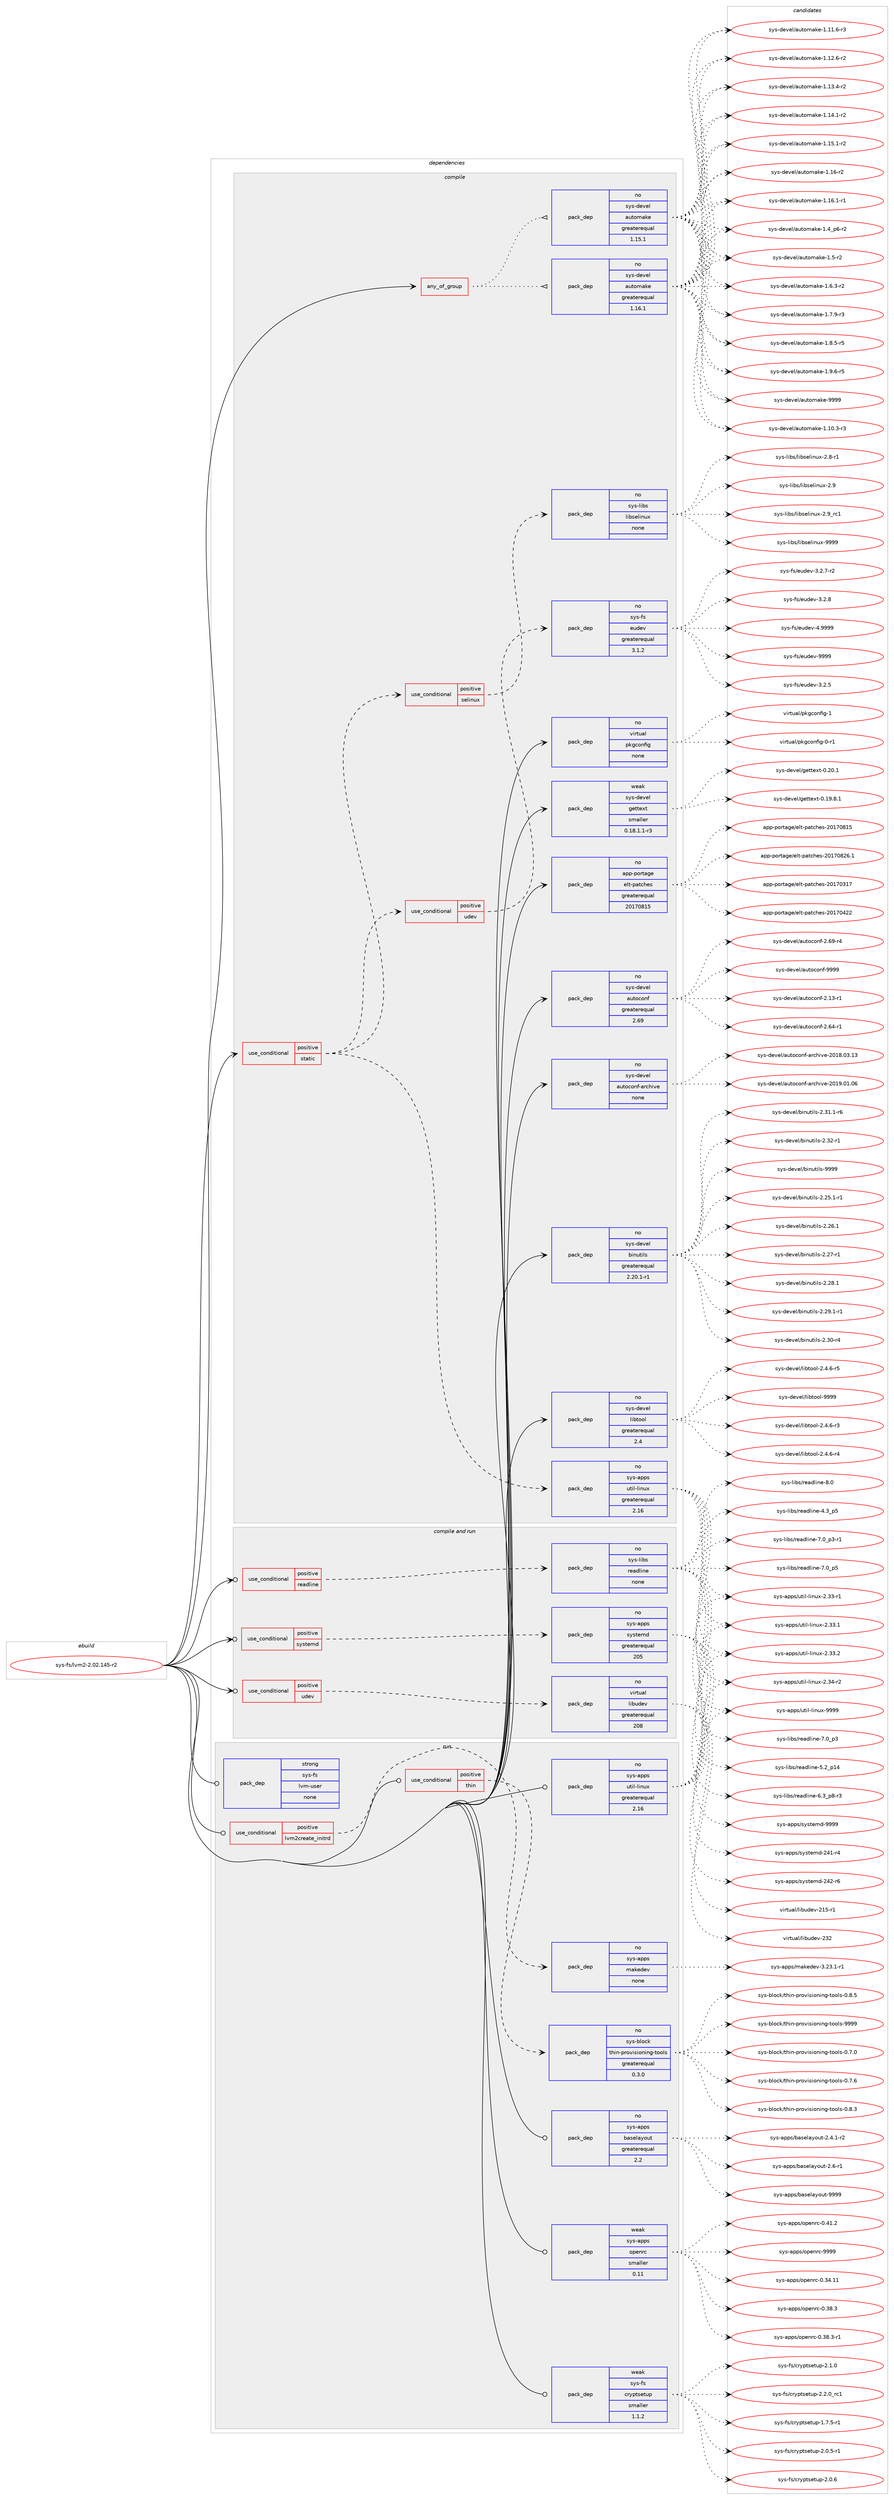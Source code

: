 digraph prolog {

# *************
# Graph options
# *************

newrank=true;
concentrate=true;
compound=true;
graph [rankdir=LR,fontname=Helvetica,fontsize=10,ranksep=1.5];#, ranksep=2.5, nodesep=0.2];
edge  [arrowhead=vee];
node  [fontname=Helvetica,fontsize=10];

# **********
# The ebuild
# **********

subgraph cluster_leftcol {
color=gray;
rank=same;
label=<<i>ebuild</i>>;
id [label="sys-fs/lvm2-2.02.145-r2", color=red, width=4, href="../sys-fs/lvm2-2.02.145-r2.svg"];
}

# ****************
# The dependencies
# ****************

subgraph cluster_midcol {
color=gray;
label=<<i>dependencies</i>>;
subgraph cluster_compile {
fillcolor="#eeeeee";
style=filled;
label=<<i>compile</i>>;
subgraph any15 {
dependency1001 [label=<<TABLE BORDER="0" CELLBORDER="1" CELLSPACING="0" CELLPADDING="4"><TR><TD CELLPADDING="10">any_of_group</TD></TR></TABLE>>, shape=none, color=red];subgraph pack766 {
dependency1002 [label=<<TABLE BORDER="0" CELLBORDER="1" CELLSPACING="0" CELLPADDING="4" WIDTH="220"><TR><TD ROWSPAN="6" CELLPADDING="30">pack_dep</TD></TR><TR><TD WIDTH="110">no</TD></TR><TR><TD>sys-devel</TD></TR><TR><TD>automake</TD></TR><TR><TD>greaterequal</TD></TR><TR><TD>1.16.1</TD></TR></TABLE>>, shape=none, color=blue];
}
dependency1001:e -> dependency1002:w [weight=20,style="dotted",arrowhead="oinv"];
subgraph pack767 {
dependency1003 [label=<<TABLE BORDER="0" CELLBORDER="1" CELLSPACING="0" CELLPADDING="4" WIDTH="220"><TR><TD ROWSPAN="6" CELLPADDING="30">pack_dep</TD></TR><TR><TD WIDTH="110">no</TD></TR><TR><TD>sys-devel</TD></TR><TR><TD>automake</TD></TR><TR><TD>greaterequal</TD></TR><TR><TD>1.15.1</TD></TR></TABLE>>, shape=none, color=blue];
}
dependency1001:e -> dependency1003:w [weight=20,style="dotted",arrowhead="oinv"];
}
id:e -> dependency1001:w [weight=20,style="solid",arrowhead="vee"];
subgraph cond221 {
dependency1004 [label=<<TABLE BORDER="0" CELLBORDER="1" CELLSPACING="0" CELLPADDING="4"><TR><TD ROWSPAN="3" CELLPADDING="10">use_conditional</TD></TR><TR><TD>positive</TD></TR><TR><TD>static</TD></TR></TABLE>>, shape=none, color=red];
subgraph cond222 {
dependency1005 [label=<<TABLE BORDER="0" CELLBORDER="1" CELLSPACING="0" CELLPADDING="4"><TR><TD ROWSPAN="3" CELLPADDING="10">use_conditional</TD></TR><TR><TD>positive</TD></TR><TR><TD>selinux</TD></TR></TABLE>>, shape=none, color=red];
subgraph pack768 {
dependency1006 [label=<<TABLE BORDER="0" CELLBORDER="1" CELLSPACING="0" CELLPADDING="4" WIDTH="220"><TR><TD ROWSPAN="6" CELLPADDING="30">pack_dep</TD></TR><TR><TD WIDTH="110">no</TD></TR><TR><TD>sys-libs</TD></TR><TR><TD>libselinux</TD></TR><TR><TD>none</TD></TR><TR><TD></TD></TR></TABLE>>, shape=none, color=blue];
}
dependency1005:e -> dependency1006:w [weight=20,style="dashed",arrowhead="vee"];
}
dependency1004:e -> dependency1005:w [weight=20,style="dashed",arrowhead="vee"];
subgraph cond223 {
dependency1007 [label=<<TABLE BORDER="0" CELLBORDER="1" CELLSPACING="0" CELLPADDING="4"><TR><TD ROWSPAN="3" CELLPADDING="10">use_conditional</TD></TR><TR><TD>positive</TD></TR><TR><TD>udev</TD></TR></TABLE>>, shape=none, color=red];
subgraph pack769 {
dependency1008 [label=<<TABLE BORDER="0" CELLBORDER="1" CELLSPACING="0" CELLPADDING="4" WIDTH="220"><TR><TD ROWSPAN="6" CELLPADDING="30">pack_dep</TD></TR><TR><TD WIDTH="110">no</TD></TR><TR><TD>sys-fs</TD></TR><TR><TD>eudev</TD></TR><TR><TD>greaterequal</TD></TR><TR><TD>3.1.2</TD></TR></TABLE>>, shape=none, color=blue];
}
dependency1007:e -> dependency1008:w [weight=20,style="dashed",arrowhead="vee"];
}
dependency1004:e -> dependency1007:w [weight=20,style="dashed",arrowhead="vee"];
subgraph pack770 {
dependency1009 [label=<<TABLE BORDER="0" CELLBORDER="1" CELLSPACING="0" CELLPADDING="4" WIDTH="220"><TR><TD ROWSPAN="6" CELLPADDING="30">pack_dep</TD></TR><TR><TD WIDTH="110">no</TD></TR><TR><TD>sys-apps</TD></TR><TR><TD>util-linux</TD></TR><TR><TD>greaterequal</TD></TR><TR><TD>2.16</TD></TR></TABLE>>, shape=none, color=blue];
}
dependency1004:e -> dependency1009:w [weight=20,style="dashed",arrowhead="vee"];
}
id:e -> dependency1004:w [weight=20,style="solid",arrowhead="vee"];
subgraph pack771 {
dependency1010 [label=<<TABLE BORDER="0" CELLBORDER="1" CELLSPACING="0" CELLPADDING="4" WIDTH="220"><TR><TD ROWSPAN="6" CELLPADDING="30">pack_dep</TD></TR><TR><TD WIDTH="110">no</TD></TR><TR><TD>app-portage</TD></TR><TR><TD>elt-patches</TD></TR><TR><TD>greaterequal</TD></TR><TR><TD>20170815</TD></TR></TABLE>>, shape=none, color=blue];
}
id:e -> dependency1010:w [weight=20,style="solid",arrowhead="vee"];
subgraph pack772 {
dependency1011 [label=<<TABLE BORDER="0" CELLBORDER="1" CELLSPACING="0" CELLPADDING="4" WIDTH="220"><TR><TD ROWSPAN="6" CELLPADDING="30">pack_dep</TD></TR><TR><TD WIDTH="110">no</TD></TR><TR><TD>sys-devel</TD></TR><TR><TD>autoconf</TD></TR><TR><TD>greaterequal</TD></TR><TR><TD>2.69</TD></TR></TABLE>>, shape=none, color=blue];
}
id:e -> dependency1011:w [weight=20,style="solid",arrowhead="vee"];
subgraph pack773 {
dependency1012 [label=<<TABLE BORDER="0" CELLBORDER="1" CELLSPACING="0" CELLPADDING="4" WIDTH="220"><TR><TD ROWSPAN="6" CELLPADDING="30">pack_dep</TD></TR><TR><TD WIDTH="110">no</TD></TR><TR><TD>sys-devel</TD></TR><TR><TD>autoconf-archive</TD></TR><TR><TD>none</TD></TR><TR><TD></TD></TR></TABLE>>, shape=none, color=blue];
}
id:e -> dependency1012:w [weight=20,style="solid",arrowhead="vee"];
subgraph pack774 {
dependency1013 [label=<<TABLE BORDER="0" CELLBORDER="1" CELLSPACING="0" CELLPADDING="4" WIDTH="220"><TR><TD ROWSPAN="6" CELLPADDING="30">pack_dep</TD></TR><TR><TD WIDTH="110">no</TD></TR><TR><TD>sys-devel</TD></TR><TR><TD>binutils</TD></TR><TR><TD>greaterequal</TD></TR><TR><TD>2.20.1-r1</TD></TR></TABLE>>, shape=none, color=blue];
}
id:e -> dependency1013:w [weight=20,style="solid",arrowhead="vee"];
subgraph pack775 {
dependency1014 [label=<<TABLE BORDER="0" CELLBORDER="1" CELLSPACING="0" CELLPADDING="4" WIDTH="220"><TR><TD ROWSPAN="6" CELLPADDING="30">pack_dep</TD></TR><TR><TD WIDTH="110">no</TD></TR><TR><TD>sys-devel</TD></TR><TR><TD>libtool</TD></TR><TR><TD>greaterequal</TD></TR><TR><TD>2.4</TD></TR></TABLE>>, shape=none, color=blue];
}
id:e -> dependency1014:w [weight=20,style="solid",arrowhead="vee"];
subgraph pack776 {
dependency1015 [label=<<TABLE BORDER="0" CELLBORDER="1" CELLSPACING="0" CELLPADDING="4" WIDTH="220"><TR><TD ROWSPAN="6" CELLPADDING="30">pack_dep</TD></TR><TR><TD WIDTH="110">no</TD></TR><TR><TD>virtual</TD></TR><TR><TD>pkgconfig</TD></TR><TR><TD>none</TD></TR><TR><TD></TD></TR></TABLE>>, shape=none, color=blue];
}
id:e -> dependency1015:w [weight=20,style="solid",arrowhead="vee"];
subgraph pack777 {
dependency1016 [label=<<TABLE BORDER="0" CELLBORDER="1" CELLSPACING="0" CELLPADDING="4" WIDTH="220"><TR><TD ROWSPAN="6" CELLPADDING="30">pack_dep</TD></TR><TR><TD WIDTH="110">weak</TD></TR><TR><TD>sys-devel</TD></TR><TR><TD>gettext</TD></TR><TR><TD>smaller</TD></TR><TR><TD>0.18.1.1-r3</TD></TR></TABLE>>, shape=none, color=blue];
}
id:e -> dependency1016:w [weight=20,style="solid",arrowhead="vee"];
}
subgraph cluster_compileandrun {
fillcolor="#eeeeee";
style=filled;
label=<<i>compile and run</i>>;
subgraph cond224 {
dependency1017 [label=<<TABLE BORDER="0" CELLBORDER="1" CELLSPACING="0" CELLPADDING="4"><TR><TD ROWSPAN="3" CELLPADDING="10">use_conditional</TD></TR><TR><TD>positive</TD></TR><TR><TD>readline</TD></TR></TABLE>>, shape=none, color=red];
subgraph pack778 {
dependency1018 [label=<<TABLE BORDER="0" CELLBORDER="1" CELLSPACING="0" CELLPADDING="4" WIDTH="220"><TR><TD ROWSPAN="6" CELLPADDING="30">pack_dep</TD></TR><TR><TD WIDTH="110">no</TD></TR><TR><TD>sys-libs</TD></TR><TR><TD>readline</TD></TR><TR><TD>none</TD></TR><TR><TD></TD></TR></TABLE>>, shape=none, color=blue];
}
dependency1017:e -> dependency1018:w [weight=20,style="dashed",arrowhead="vee"];
}
id:e -> dependency1017:w [weight=20,style="solid",arrowhead="odotvee"];
subgraph cond225 {
dependency1019 [label=<<TABLE BORDER="0" CELLBORDER="1" CELLSPACING="0" CELLPADDING="4"><TR><TD ROWSPAN="3" CELLPADDING="10">use_conditional</TD></TR><TR><TD>positive</TD></TR><TR><TD>systemd</TD></TR></TABLE>>, shape=none, color=red];
subgraph pack779 {
dependency1020 [label=<<TABLE BORDER="0" CELLBORDER="1" CELLSPACING="0" CELLPADDING="4" WIDTH="220"><TR><TD ROWSPAN="6" CELLPADDING="30">pack_dep</TD></TR><TR><TD WIDTH="110">no</TD></TR><TR><TD>sys-apps</TD></TR><TR><TD>systemd</TD></TR><TR><TD>greaterequal</TD></TR><TR><TD>205</TD></TR></TABLE>>, shape=none, color=blue];
}
dependency1019:e -> dependency1020:w [weight=20,style="dashed",arrowhead="vee"];
}
id:e -> dependency1019:w [weight=20,style="solid",arrowhead="odotvee"];
subgraph cond226 {
dependency1021 [label=<<TABLE BORDER="0" CELLBORDER="1" CELLSPACING="0" CELLPADDING="4"><TR><TD ROWSPAN="3" CELLPADDING="10">use_conditional</TD></TR><TR><TD>positive</TD></TR><TR><TD>udev</TD></TR></TABLE>>, shape=none, color=red];
subgraph pack780 {
dependency1022 [label=<<TABLE BORDER="0" CELLBORDER="1" CELLSPACING="0" CELLPADDING="4" WIDTH="220"><TR><TD ROWSPAN="6" CELLPADDING="30">pack_dep</TD></TR><TR><TD WIDTH="110">no</TD></TR><TR><TD>virtual</TD></TR><TR><TD>libudev</TD></TR><TR><TD>greaterequal</TD></TR><TR><TD>208</TD></TR></TABLE>>, shape=none, color=blue];
}
dependency1021:e -> dependency1022:w [weight=20,style="dashed",arrowhead="vee"];
}
id:e -> dependency1021:w [weight=20,style="solid",arrowhead="odotvee"];
}
subgraph cluster_run {
fillcolor="#eeeeee";
style=filled;
label=<<i>run</i>>;
subgraph cond227 {
dependency1023 [label=<<TABLE BORDER="0" CELLBORDER="1" CELLSPACING="0" CELLPADDING="4"><TR><TD ROWSPAN="3" CELLPADDING="10">use_conditional</TD></TR><TR><TD>positive</TD></TR><TR><TD>lvm2create_initrd</TD></TR></TABLE>>, shape=none, color=red];
subgraph pack781 {
dependency1024 [label=<<TABLE BORDER="0" CELLBORDER="1" CELLSPACING="0" CELLPADDING="4" WIDTH="220"><TR><TD ROWSPAN="6" CELLPADDING="30">pack_dep</TD></TR><TR><TD WIDTH="110">no</TD></TR><TR><TD>sys-apps</TD></TR><TR><TD>makedev</TD></TR><TR><TD>none</TD></TR><TR><TD></TD></TR></TABLE>>, shape=none, color=blue];
}
dependency1023:e -> dependency1024:w [weight=20,style="dashed",arrowhead="vee"];
}
id:e -> dependency1023:w [weight=20,style="solid",arrowhead="odot"];
subgraph cond228 {
dependency1025 [label=<<TABLE BORDER="0" CELLBORDER="1" CELLSPACING="0" CELLPADDING="4"><TR><TD ROWSPAN="3" CELLPADDING="10">use_conditional</TD></TR><TR><TD>positive</TD></TR><TR><TD>thin</TD></TR></TABLE>>, shape=none, color=red];
subgraph pack782 {
dependency1026 [label=<<TABLE BORDER="0" CELLBORDER="1" CELLSPACING="0" CELLPADDING="4" WIDTH="220"><TR><TD ROWSPAN="6" CELLPADDING="30">pack_dep</TD></TR><TR><TD WIDTH="110">no</TD></TR><TR><TD>sys-block</TD></TR><TR><TD>thin-provisioning-tools</TD></TR><TR><TD>greaterequal</TD></TR><TR><TD>0.3.0</TD></TR></TABLE>>, shape=none, color=blue];
}
dependency1025:e -> dependency1026:w [weight=20,style="dashed",arrowhead="vee"];
}
id:e -> dependency1025:w [weight=20,style="solid",arrowhead="odot"];
subgraph pack783 {
dependency1027 [label=<<TABLE BORDER="0" CELLBORDER="1" CELLSPACING="0" CELLPADDING="4" WIDTH="220"><TR><TD ROWSPAN="6" CELLPADDING="30">pack_dep</TD></TR><TR><TD WIDTH="110">no</TD></TR><TR><TD>sys-apps</TD></TR><TR><TD>baselayout</TD></TR><TR><TD>greaterequal</TD></TR><TR><TD>2.2</TD></TR></TABLE>>, shape=none, color=blue];
}
id:e -> dependency1027:w [weight=20,style="solid",arrowhead="odot"];
subgraph pack784 {
dependency1028 [label=<<TABLE BORDER="0" CELLBORDER="1" CELLSPACING="0" CELLPADDING="4" WIDTH="220"><TR><TD ROWSPAN="6" CELLPADDING="30">pack_dep</TD></TR><TR><TD WIDTH="110">no</TD></TR><TR><TD>sys-apps</TD></TR><TR><TD>util-linux</TD></TR><TR><TD>greaterequal</TD></TR><TR><TD>2.16</TD></TR></TABLE>>, shape=none, color=blue];
}
id:e -> dependency1028:w [weight=20,style="solid",arrowhead="odot"];
subgraph pack785 {
dependency1029 [label=<<TABLE BORDER="0" CELLBORDER="1" CELLSPACING="0" CELLPADDING="4" WIDTH="220"><TR><TD ROWSPAN="6" CELLPADDING="30">pack_dep</TD></TR><TR><TD WIDTH="110">strong</TD></TR><TR><TD>sys-fs</TD></TR><TR><TD>lvm-user</TD></TR><TR><TD>none</TD></TR><TR><TD></TD></TR></TABLE>>, shape=none, color=blue];
}
id:e -> dependency1029:w [weight=20,style="solid",arrowhead="odot"];
subgraph pack786 {
dependency1030 [label=<<TABLE BORDER="0" CELLBORDER="1" CELLSPACING="0" CELLPADDING="4" WIDTH="220"><TR><TD ROWSPAN="6" CELLPADDING="30">pack_dep</TD></TR><TR><TD WIDTH="110">weak</TD></TR><TR><TD>sys-apps</TD></TR><TR><TD>openrc</TD></TR><TR><TD>smaller</TD></TR><TR><TD>0.11</TD></TR></TABLE>>, shape=none, color=blue];
}
id:e -> dependency1030:w [weight=20,style="solid",arrowhead="odot"];
subgraph pack787 {
dependency1031 [label=<<TABLE BORDER="0" CELLBORDER="1" CELLSPACING="0" CELLPADDING="4" WIDTH="220"><TR><TD ROWSPAN="6" CELLPADDING="30">pack_dep</TD></TR><TR><TD WIDTH="110">weak</TD></TR><TR><TD>sys-fs</TD></TR><TR><TD>cryptsetup</TD></TR><TR><TD>smaller</TD></TR><TR><TD>1.1.2</TD></TR></TABLE>>, shape=none, color=blue];
}
id:e -> dependency1031:w [weight=20,style="solid",arrowhead="odot"];
}
}

# **************
# The candidates
# **************

subgraph cluster_choices {
rank=same;
color=gray;
label=<<i>candidates</i>>;

subgraph choice766 {
color=black;
nodesep=1;
choice11512111545100101118101108479711711611110997107101454946494846514511451 [label="sys-devel/automake-1.10.3-r3", color=red, width=4,href="../sys-devel/automake-1.10.3-r3.svg"];
choice11512111545100101118101108479711711611110997107101454946494946544511451 [label="sys-devel/automake-1.11.6-r3", color=red, width=4,href="../sys-devel/automake-1.11.6-r3.svg"];
choice11512111545100101118101108479711711611110997107101454946495046544511450 [label="sys-devel/automake-1.12.6-r2", color=red, width=4,href="../sys-devel/automake-1.12.6-r2.svg"];
choice11512111545100101118101108479711711611110997107101454946495146524511450 [label="sys-devel/automake-1.13.4-r2", color=red, width=4,href="../sys-devel/automake-1.13.4-r2.svg"];
choice11512111545100101118101108479711711611110997107101454946495246494511450 [label="sys-devel/automake-1.14.1-r2", color=red, width=4,href="../sys-devel/automake-1.14.1-r2.svg"];
choice11512111545100101118101108479711711611110997107101454946495346494511450 [label="sys-devel/automake-1.15.1-r2", color=red, width=4,href="../sys-devel/automake-1.15.1-r2.svg"];
choice1151211154510010111810110847971171161111099710710145494649544511450 [label="sys-devel/automake-1.16-r2", color=red, width=4,href="../sys-devel/automake-1.16-r2.svg"];
choice11512111545100101118101108479711711611110997107101454946495446494511449 [label="sys-devel/automake-1.16.1-r1", color=red, width=4,href="../sys-devel/automake-1.16.1-r1.svg"];
choice115121115451001011181011084797117116111109971071014549465295112544511450 [label="sys-devel/automake-1.4_p6-r2", color=red, width=4,href="../sys-devel/automake-1.4_p6-r2.svg"];
choice11512111545100101118101108479711711611110997107101454946534511450 [label="sys-devel/automake-1.5-r2", color=red, width=4,href="../sys-devel/automake-1.5-r2.svg"];
choice115121115451001011181011084797117116111109971071014549465446514511450 [label="sys-devel/automake-1.6.3-r2", color=red, width=4,href="../sys-devel/automake-1.6.3-r2.svg"];
choice115121115451001011181011084797117116111109971071014549465546574511451 [label="sys-devel/automake-1.7.9-r3", color=red, width=4,href="../sys-devel/automake-1.7.9-r3.svg"];
choice115121115451001011181011084797117116111109971071014549465646534511453 [label="sys-devel/automake-1.8.5-r5", color=red, width=4,href="../sys-devel/automake-1.8.5-r5.svg"];
choice115121115451001011181011084797117116111109971071014549465746544511453 [label="sys-devel/automake-1.9.6-r5", color=red, width=4,href="../sys-devel/automake-1.9.6-r5.svg"];
choice115121115451001011181011084797117116111109971071014557575757 [label="sys-devel/automake-9999", color=red, width=4,href="../sys-devel/automake-9999.svg"];
dependency1002:e -> choice11512111545100101118101108479711711611110997107101454946494846514511451:w [style=dotted,weight="100"];
dependency1002:e -> choice11512111545100101118101108479711711611110997107101454946494946544511451:w [style=dotted,weight="100"];
dependency1002:e -> choice11512111545100101118101108479711711611110997107101454946495046544511450:w [style=dotted,weight="100"];
dependency1002:e -> choice11512111545100101118101108479711711611110997107101454946495146524511450:w [style=dotted,weight="100"];
dependency1002:e -> choice11512111545100101118101108479711711611110997107101454946495246494511450:w [style=dotted,weight="100"];
dependency1002:e -> choice11512111545100101118101108479711711611110997107101454946495346494511450:w [style=dotted,weight="100"];
dependency1002:e -> choice1151211154510010111810110847971171161111099710710145494649544511450:w [style=dotted,weight="100"];
dependency1002:e -> choice11512111545100101118101108479711711611110997107101454946495446494511449:w [style=dotted,weight="100"];
dependency1002:e -> choice115121115451001011181011084797117116111109971071014549465295112544511450:w [style=dotted,weight="100"];
dependency1002:e -> choice11512111545100101118101108479711711611110997107101454946534511450:w [style=dotted,weight="100"];
dependency1002:e -> choice115121115451001011181011084797117116111109971071014549465446514511450:w [style=dotted,weight="100"];
dependency1002:e -> choice115121115451001011181011084797117116111109971071014549465546574511451:w [style=dotted,weight="100"];
dependency1002:e -> choice115121115451001011181011084797117116111109971071014549465646534511453:w [style=dotted,weight="100"];
dependency1002:e -> choice115121115451001011181011084797117116111109971071014549465746544511453:w [style=dotted,weight="100"];
dependency1002:e -> choice115121115451001011181011084797117116111109971071014557575757:w [style=dotted,weight="100"];
}
subgraph choice767 {
color=black;
nodesep=1;
choice11512111545100101118101108479711711611110997107101454946494846514511451 [label="sys-devel/automake-1.10.3-r3", color=red, width=4,href="../sys-devel/automake-1.10.3-r3.svg"];
choice11512111545100101118101108479711711611110997107101454946494946544511451 [label="sys-devel/automake-1.11.6-r3", color=red, width=4,href="../sys-devel/automake-1.11.6-r3.svg"];
choice11512111545100101118101108479711711611110997107101454946495046544511450 [label="sys-devel/automake-1.12.6-r2", color=red, width=4,href="../sys-devel/automake-1.12.6-r2.svg"];
choice11512111545100101118101108479711711611110997107101454946495146524511450 [label="sys-devel/automake-1.13.4-r2", color=red, width=4,href="../sys-devel/automake-1.13.4-r2.svg"];
choice11512111545100101118101108479711711611110997107101454946495246494511450 [label="sys-devel/automake-1.14.1-r2", color=red, width=4,href="../sys-devel/automake-1.14.1-r2.svg"];
choice11512111545100101118101108479711711611110997107101454946495346494511450 [label="sys-devel/automake-1.15.1-r2", color=red, width=4,href="../sys-devel/automake-1.15.1-r2.svg"];
choice1151211154510010111810110847971171161111099710710145494649544511450 [label="sys-devel/automake-1.16-r2", color=red, width=4,href="../sys-devel/automake-1.16-r2.svg"];
choice11512111545100101118101108479711711611110997107101454946495446494511449 [label="sys-devel/automake-1.16.1-r1", color=red, width=4,href="../sys-devel/automake-1.16.1-r1.svg"];
choice115121115451001011181011084797117116111109971071014549465295112544511450 [label="sys-devel/automake-1.4_p6-r2", color=red, width=4,href="../sys-devel/automake-1.4_p6-r2.svg"];
choice11512111545100101118101108479711711611110997107101454946534511450 [label="sys-devel/automake-1.5-r2", color=red, width=4,href="../sys-devel/automake-1.5-r2.svg"];
choice115121115451001011181011084797117116111109971071014549465446514511450 [label="sys-devel/automake-1.6.3-r2", color=red, width=4,href="../sys-devel/automake-1.6.3-r2.svg"];
choice115121115451001011181011084797117116111109971071014549465546574511451 [label="sys-devel/automake-1.7.9-r3", color=red, width=4,href="../sys-devel/automake-1.7.9-r3.svg"];
choice115121115451001011181011084797117116111109971071014549465646534511453 [label="sys-devel/automake-1.8.5-r5", color=red, width=4,href="../sys-devel/automake-1.8.5-r5.svg"];
choice115121115451001011181011084797117116111109971071014549465746544511453 [label="sys-devel/automake-1.9.6-r5", color=red, width=4,href="../sys-devel/automake-1.9.6-r5.svg"];
choice115121115451001011181011084797117116111109971071014557575757 [label="sys-devel/automake-9999", color=red, width=4,href="../sys-devel/automake-9999.svg"];
dependency1003:e -> choice11512111545100101118101108479711711611110997107101454946494846514511451:w [style=dotted,weight="100"];
dependency1003:e -> choice11512111545100101118101108479711711611110997107101454946494946544511451:w [style=dotted,weight="100"];
dependency1003:e -> choice11512111545100101118101108479711711611110997107101454946495046544511450:w [style=dotted,weight="100"];
dependency1003:e -> choice11512111545100101118101108479711711611110997107101454946495146524511450:w [style=dotted,weight="100"];
dependency1003:e -> choice11512111545100101118101108479711711611110997107101454946495246494511450:w [style=dotted,weight="100"];
dependency1003:e -> choice11512111545100101118101108479711711611110997107101454946495346494511450:w [style=dotted,weight="100"];
dependency1003:e -> choice1151211154510010111810110847971171161111099710710145494649544511450:w [style=dotted,weight="100"];
dependency1003:e -> choice11512111545100101118101108479711711611110997107101454946495446494511449:w [style=dotted,weight="100"];
dependency1003:e -> choice115121115451001011181011084797117116111109971071014549465295112544511450:w [style=dotted,weight="100"];
dependency1003:e -> choice11512111545100101118101108479711711611110997107101454946534511450:w [style=dotted,weight="100"];
dependency1003:e -> choice115121115451001011181011084797117116111109971071014549465446514511450:w [style=dotted,weight="100"];
dependency1003:e -> choice115121115451001011181011084797117116111109971071014549465546574511451:w [style=dotted,weight="100"];
dependency1003:e -> choice115121115451001011181011084797117116111109971071014549465646534511453:w [style=dotted,weight="100"];
dependency1003:e -> choice115121115451001011181011084797117116111109971071014549465746544511453:w [style=dotted,weight="100"];
dependency1003:e -> choice115121115451001011181011084797117116111109971071014557575757:w [style=dotted,weight="100"];
}
subgraph choice768 {
color=black;
nodesep=1;
choice11512111545108105981154710810598115101108105110117120455046564511449 [label="sys-libs/libselinux-2.8-r1", color=red, width=4,href="../sys-libs/libselinux-2.8-r1.svg"];
choice1151211154510810598115471081059811510110810511011712045504657 [label="sys-libs/libselinux-2.9", color=red, width=4,href="../sys-libs/libselinux-2.9.svg"];
choice1151211154510810598115471081059811510110810511011712045504657951149949 [label="sys-libs/libselinux-2.9_rc1", color=red, width=4,href="../sys-libs/libselinux-2.9_rc1.svg"];
choice115121115451081059811547108105981151011081051101171204557575757 [label="sys-libs/libselinux-9999", color=red, width=4,href="../sys-libs/libselinux-9999.svg"];
dependency1006:e -> choice11512111545108105981154710810598115101108105110117120455046564511449:w [style=dotted,weight="100"];
dependency1006:e -> choice1151211154510810598115471081059811510110810511011712045504657:w [style=dotted,weight="100"];
dependency1006:e -> choice1151211154510810598115471081059811510110810511011712045504657951149949:w [style=dotted,weight="100"];
dependency1006:e -> choice115121115451081059811547108105981151011081051101171204557575757:w [style=dotted,weight="100"];
}
subgraph choice769 {
color=black;
nodesep=1;
choice1151211154510211547101117100101118455146504653 [label="sys-fs/eudev-3.2.5", color=red, width=4,href="../sys-fs/eudev-3.2.5.svg"];
choice11512111545102115471011171001011184551465046554511450 [label="sys-fs/eudev-3.2.7-r2", color=red, width=4,href="../sys-fs/eudev-3.2.7-r2.svg"];
choice1151211154510211547101117100101118455146504656 [label="sys-fs/eudev-3.2.8", color=red, width=4,href="../sys-fs/eudev-3.2.8.svg"];
choice115121115451021154710111710010111845524657575757 [label="sys-fs/eudev-4.9999", color=red, width=4,href="../sys-fs/eudev-4.9999.svg"];
choice11512111545102115471011171001011184557575757 [label="sys-fs/eudev-9999", color=red, width=4,href="../sys-fs/eudev-9999.svg"];
dependency1008:e -> choice1151211154510211547101117100101118455146504653:w [style=dotted,weight="100"];
dependency1008:e -> choice11512111545102115471011171001011184551465046554511450:w [style=dotted,weight="100"];
dependency1008:e -> choice1151211154510211547101117100101118455146504656:w [style=dotted,weight="100"];
dependency1008:e -> choice115121115451021154710111710010111845524657575757:w [style=dotted,weight="100"];
dependency1008:e -> choice11512111545102115471011171001011184557575757:w [style=dotted,weight="100"];
}
subgraph choice770 {
color=black;
nodesep=1;
choice1151211154597112112115471171161051084510810511011712045504651514511449 [label="sys-apps/util-linux-2.33-r1", color=red, width=4,href="../sys-apps/util-linux-2.33-r1.svg"];
choice1151211154597112112115471171161051084510810511011712045504651514649 [label="sys-apps/util-linux-2.33.1", color=red, width=4,href="../sys-apps/util-linux-2.33.1.svg"];
choice1151211154597112112115471171161051084510810511011712045504651514650 [label="sys-apps/util-linux-2.33.2", color=red, width=4,href="../sys-apps/util-linux-2.33.2.svg"];
choice1151211154597112112115471171161051084510810511011712045504651524511450 [label="sys-apps/util-linux-2.34-r2", color=red, width=4,href="../sys-apps/util-linux-2.34-r2.svg"];
choice115121115459711211211547117116105108451081051101171204557575757 [label="sys-apps/util-linux-9999", color=red, width=4,href="../sys-apps/util-linux-9999.svg"];
dependency1009:e -> choice1151211154597112112115471171161051084510810511011712045504651514511449:w [style=dotted,weight="100"];
dependency1009:e -> choice1151211154597112112115471171161051084510810511011712045504651514649:w [style=dotted,weight="100"];
dependency1009:e -> choice1151211154597112112115471171161051084510810511011712045504651514650:w [style=dotted,weight="100"];
dependency1009:e -> choice1151211154597112112115471171161051084510810511011712045504651524511450:w [style=dotted,weight="100"];
dependency1009:e -> choice115121115459711211211547117116105108451081051101171204557575757:w [style=dotted,weight="100"];
}
subgraph choice771 {
color=black;
nodesep=1;
choice97112112451121111141169710310147101108116451129711699104101115455048495548514955 [label="app-portage/elt-patches-20170317", color=red, width=4,href="../app-portage/elt-patches-20170317.svg"];
choice97112112451121111141169710310147101108116451129711699104101115455048495548525050 [label="app-portage/elt-patches-20170422", color=red, width=4,href="../app-portage/elt-patches-20170422.svg"];
choice97112112451121111141169710310147101108116451129711699104101115455048495548564953 [label="app-portage/elt-patches-20170815", color=red, width=4,href="../app-portage/elt-patches-20170815.svg"];
choice971121124511211111411697103101471011081164511297116991041011154550484955485650544649 [label="app-portage/elt-patches-20170826.1", color=red, width=4,href="../app-portage/elt-patches-20170826.1.svg"];
dependency1010:e -> choice97112112451121111141169710310147101108116451129711699104101115455048495548514955:w [style=dotted,weight="100"];
dependency1010:e -> choice97112112451121111141169710310147101108116451129711699104101115455048495548525050:w [style=dotted,weight="100"];
dependency1010:e -> choice97112112451121111141169710310147101108116451129711699104101115455048495548564953:w [style=dotted,weight="100"];
dependency1010:e -> choice971121124511211111411697103101471011081164511297116991041011154550484955485650544649:w [style=dotted,weight="100"];
}
subgraph choice772 {
color=black;
nodesep=1;
choice1151211154510010111810110847971171161119911111010245504649514511449 [label="sys-devel/autoconf-2.13-r1", color=red, width=4,href="../sys-devel/autoconf-2.13-r1.svg"];
choice1151211154510010111810110847971171161119911111010245504654524511449 [label="sys-devel/autoconf-2.64-r1", color=red, width=4,href="../sys-devel/autoconf-2.64-r1.svg"];
choice1151211154510010111810110847971171161119911111010245504654574511452 [label="sys-devel/autoconf-2.69-r4", color=red, width=4,href="../sys-devel/autoconf-2.69-r4.svg"];
choice115121115451001011181011084797117116111991111101024557575757 [label="sys-devel/autoconf-9999", color=red, width=4,href="../sys-devel/autoconf-9999.svg"];
dependency1011:e -> choice1151211154510010111810110847971171161119911111010245504649514511449:w [style=dotted,weight="100"];
dependency1011:e -> choice1151211154510010111810110847971171161119911111010245504654524511449:w [style=dotted,weight="100"];
dependency1011:e -> choice1151211154510010111810110847971171161119911111010245504654574511452:w [style=dotted,weight="100"];
dependency1011:e -> choice115121115451001011181011084797117116111991111101024557575757:w [style=dotted,weight="100"];
}
subgraph choice773 {
color=black;
nodesep=1;
choice115121115451001011181011084797117116111991111101024597114991041051181014550484956464851464951 [label="sys-devel/autoconf-archive-2018.03.13", color=red, width=4,href="../sys-devel/autoconf-archive-2018.03.13.svg"];
choice115121115451001011181011084797117116111991111101024597114991041051181014550484957464849464854 [label="sys-devel/autoconf-archive-2019.01.06", color=red, width=4,href="../sys-devel/autoconf-archive-2019.01.06.svg"];
dependency1012:e -> choice115121115451001011181011084797117116111991111101024597114991041051181014550484956464851464951:w [style=dotted,weight="100"];
dependency1012:e -> choice115121115451001011181011084797117116111991111101024597114991041051181014550484957464849464854:w [style=dotted,weight="100"];
}
subgraph choice774 {
color=black;
nodesep=1;
choice115121115451001011181011084798105110117116105108115455046505346494511449 [label="sys-devel/binutils-2.25.1-r1", color=red, width=4,href="../sys-devel/binutils-2.25.1-r1.svg"];
choice11512111545100101118101108479810511011711610510811545504650544649 [label="sys-devel/binutils-2.26.1", color=red, width=4,href="../sys-devel/binutils-2.26.1.svg"];
choice11512111545100101118101108479810511011711610510811545504650554511449 [label="sys-devel/binutils-2.27-r1", color=red, width=4,href="../sys-devel/binutils-2.27-r1.svg"];
choice11512111545100101118101108479810511011711610510811545504650564649 [label="sys-devel/binutils-2.28.1", color=red, width=4,href="../sys-devel/binutils-2.28.1.svg"];
choice115121115451001011181011084798105110117116105108115455046505746494511449 [label="sys-devel/binutils-2.29.1-r1", color=red, width=4,href="../sys-devel/binutils-2.29.1-r1.svg"];
choice11512111545100101118101108479810511011711610510811545504651484511452 [label="sys-devel/binutils-2.30-r4", color=red, width=4,href="../sys-devel/binutils-2.30-r4.svg"];
choice115121115451001011181011084798105110117116105108115455046514946494511454 [label="sys-devel/binutils-2.31.1-r6", color=red, width=4,href="../sys-devel/binutils-2.31.1-r6.svg"];
choice11512111545100101118101108479810511011711610510811545504651504511449 [label="sys-devel/binutils-2.32-r1", color=red, width=4,href="../sys-devel/binutils-2.32-r1.svg"];
choice1151211154510010111810110847981051101171161051081154557575757 [label="sys-devel/binutils-9999", color=red, width=4,href="../sys-devel/binutils-9999.svg"];
dependency1013:e -> choice115121115451001011181011084798105110117116105108115455046505346494511449:w [style=dotted,weight="100"];
dependency1013:e -> choice11512111545100101118101108479810511011711610510811545504650544649:w [style=dotted,weight="100"];
dependency1013:e -> choice11512111545100101118101108479810511011711610510811545504650554511449:w [style=dotted,weight="100"];
dependency1013:e -> choice11512111545100101118101108479810511011711610510811545504650564649:w [style=dotted,weight="100"];
dependency1013:e -> choice115121115451001011181011084798105110117116105108115455046505746494511449:w [style=dotted,weight="100"];
dependency1013:e -> choice11512111545100101118101108479810511011711610510811545504651484511452:w [style=dotted,weight="100"];
dependency1013:e -> choice115121115451001011181011084798105110117116105108115455046514946494511454:w [style=dotted,weight="100"];
dependency1013:e -> choice11512111545100101118101108479810511011711610510811545504651504511449:w [style=dotted,weight="100"];
dependency1013:e -> choice1151211154510010111810110847981051101171161051081154557575757:w [style=dotted,weight="100"];
}
subgraph choice775 {
color=black;
nodesep=1;
choice1151211154510010111810110847108105981161111111084550465246544511451 [label="sys-devel/libtool-2.4.6-r3", color=red, width=4,href="../sys-devel/libtool-2.4.6-r3.svg"];
choice1151211154510010111810110847108105981161111111084550465246544511452 [label="sys-devel/libtool-2.4.6-r4", color=red, width=4,href="../sys-devel/libtool-2.4.6-r4.svg"];
choice1151211154510010111810110847108105981161111111084550465246544511453 [label="sys-devel/libtool-2.4.6-r5", color=red, width=4,href="../sys-devel/libtool-2.4.6-r5.svg"];
choice1151211154510010111810110847108105981161111111084557575757 [label="sys-devel/libtool-9999", color=red, width=4,href="../sys-devel/libtool-9999.svg"];
dependency1014:e -> choice1151211154510010111810110847108105981161111111084550465246544511451:w [style=dotted,weight="100"];
dependency1014:e -> choice1151211154510010111810110847108105981161111111084550465246544511452:w [style=dotted,weight="100"];
dependency1014:e -> choice1151211154510010111810110847108105981161111111084550465246544511453:w [style=dotted,weight="100"];
dependency1014:e -> choice1151211154510010111810110847108105981161111111084557575757:w [style=dotted,weight="100"];
}
subgraph choice776 {
color=black;
nodesep=1;
choice11810511411611797108471121071039911111010210510345484511449 [label="virtual/pkgconfig-0-r1", color=red, width=4,href="../virtual/pkgconfig-0-r1.svg"];
choice1181051141161179710847112107103991111101021051034549 [label="virtual/pkgconfig-1", color=red, width=4,href="../virtual/pkgconfig-1.svg"];
dependency1015:e -> choice11810511411611797108471121071039911111010210510345484511449:w [style=dotted,weight="100"];
dependency1015:e -> choice1181051141161179710847112107103991111101021051034549:w [style=dotted,weight="100"];
}
subgraph choice777 {
color=black;
nodesep=1;
choice1151211154510010111810110847103101116116101120116454846495746564649 [label="sys-devel/gettext-0.19.8.1", color=red, width=4,href="../sys-devel/gettext-0.19.8.1.svg"];
choice115121115451001011181011084710310111611610112011645484650484649 [label="sys-devel/gettext-0.20.1", color=red, width=4,href="../sys-devel/gettext-0.20.1.svg"];
dependency1016:e -> choice1151211154510010111810110847103101116116101120116454846495746564649:w [style=dotted,weight="100"];
dependency1016:e -> choice115121115451001011181011084710310111611610112011645484650484649:w [style=dotted,weight="100"];
}
subgraph choice778 {
color=black;
nodesep=1;
choice11512111545108105981154711410197100108105110101455246519511253 [label="sys-libs/readline-4.3_p5", color=red, width=4,href="../sys-libs/readline-4.3_p5.svg"];
choice1151211154510810598115471141019710010810511010145534650951124952 [label="sys-libs/readline-5.2_p14", color=red, width=4,href="../sys-libs/readline-5.2_p14.svg"];
choice115121115451081059811547114101971001081051101014554465195112564511451 [label="sys-libs/readline-6.3_p8-r3", color=red, width=4,href="../sys-libs/readline-6.3_p8-r3.svg"];
choice11512111545108105981154711410197100108105110101455546489511251 [label="sys-libs/readline-7.0_p3", color=red, width=4,href="../sys-libs/readline-7.0_p3.svg"];
choice115121115451081059811547114101971001081051101014555464895112514511449 [label="sys-libs/readline-7.0_p3-r1", color=red, width=4,href="../sys-libs/readline-7.0_p3-r1.svg"];
choice11512111545108105981154711410197100108105110101455546489511253 [label="sys-libs/readline-7.0_p5", color=red, width=4,href="../sys-libs/readline-7.0_p5.svg"];
choice1151211154510810598115471141019710010810511010145564648 [label="sys-libs/readline-8.0", color=red, width=4,href="../sys-libs/readline-8.0.svg"];
dependency1018:e -> choice11512111545108105981154711410197100108105110101455246519511253:w [style=dotted,weight="100"];
dependency1018:e -> choice1151211154510810598115471141019710010810511010145534650951124952:w [style=dotted,weight="100"];
dependency1018:e -> choice115121115451081059811547114101971001081051101014554465195112564511451:w [style=dotted,weight="100"];
dependency1018:e -> choice11512111545108105981154711410197100108105110101455546489511251:w [style=dotted,weight="100"];
dependency1018:e -> choice115121115451081059811547114101971001081051101014555464895112514511449:w [style=dotted,weight="100"];
dependency1018:e -> choice11512111545108105981154711410197100108105110101455546489511253:w [style=dotted,weight="100"];
dependency1018:e -> choice1151211154510810598115471141019710010810511010145564648:w [style=dotted,weight="100"];
}
subgraph choice779 {
color=black;
nodesep=1;
choice115121115459711211211547115121115116101109100455052494511452 [label="sys-apps/systemd-241-r4", color=red, width=4,href="../sys-apps/systemd-241-r4.svg"];
choice115121115459711211211547115121115116101109100455052504511454 [label="sys-apps/systemd-242-r6", color=red, width=4,href="../sys-apps/systemd-242-r6.svg"];
choice1151211154597112112115471151211151161011091004557575757 [label="sys-apps/systemd-9999", color=red, width=4,href="../sys-apps/systemd-9999.svg"];
dependency1020:e -> choice115121115459711211211547115121115116101109100455052494511452:w [style=dotted,weight="100"];
dependency1020:e -> choice115121115459711211211547115121115116101109100455052504511454:w [style=dotted,weight="100"];
dependency1020:e -> choice1151211154597112112115471151211151161011091004557575757:w [style=dotted,weight="100"];
}
subgraph choice780 {
color=black;
nodesep=1;
choice118105114116117971084710810598117100101118455049534511449 [label="virtual/libudev-215-r1", color=red, width=4,href="../virtual/libudev-215-r1.svg"];
choice11810511411611797108471081059811710010111845505150 [label="virtual/libudev-232", color=red, width=4,href="../virtual/libudev-232.svg"];
dependency1022:e -> choice118105114116117971084710810598117100101118455049534511449:w [style=dotted,weight="100"];
dependency1022:e -> choice11810511411611797108471081059811710010111845505150:w [style=dotted,weight="100"];
}
subgraph choice781 {
color=black;
nodesep=1;
choice11512111545971121121154710997107101100101118455146505146494511449 [label="sys-apps/makedev-3.23.1-r1", color=red, width=4,href="../sys-apps/makedev-3.23.1-r1.svg"];
dependency1024:e -> choice11512111545971121121154710997107101100101118455146505146494511449:w [style=dotted,weight="100"];
}
subgraph choice782 {
color=black;
nodesep=1;
choice115121115459810811199107471161041051104511211411111810511510511111010511010345116111111108115454846554648 [label="sys-block/thin-provisioning-tools-0.7.0", color=red, width=4,href="../sys-block/thin-provisioning-tools-0.7.0.svg"];
choice115121115459810811199107471161041051104511211411111810511510511111010511010345116111111108115454846554654 [label="sys-block/thin-provisioning-tools-0.7.6", color=red, width=4,href="../sys-block/thin-provisioning-tools-0.7.6.svg"];
choice115121115459810811199107471161041051104511211411111810511510511111010511010345116111111108115454846564651 [label="sys-block/thin-provisioning-tools-0.8.3", color=red, width=4,href="../sys-block/thin-provisioning-tools-0.8.3.svg"];
choice115121115459810811199107471161041051104511211411111810511510511111010511010345116111111108115454846564653 [label="sys-block/thin-provisioning-tools-0.8.5", color=red, width=4,href="../sys-block/thin-provisioning-tools-0.8.5.svg"];
choice1151211154598108111991074711610410511045112114111118105115105111110105110103451161111111081154557575757 [label="sys-block/thin-provisioning-tools-9999", color=red, width=4,href="../sys-block/thin-provisioning-tools-9999.svg"];
dependency1026:e -> choice115121115459810811199107471161041051104511211411111810511510511111010511010345116111111108115454846554648:w [style=dotted,weight="100"];
dependency1026:e -> choice115121115459810811199107471161041051104511211411111810511510511111010511010345116111111108115454846554654:w [style=dotted,weight="100"];
dependency1026:e -> choice115121115459810811199107471161041051104511211411111810511510511111010511010345116111111108115454846564651:w [style=dotted,weight="100"];
dependency1026:e -> choice115121115459810811199107471161041051104511211411111810511510511111010511010345116111111108115454846564653:w [style=dotted,weight="100"];
dependency1026:e -> choice1151211154598108111991074711610410511045112114111118105115105111110105110103451161111111081154557575757:w [style=dotted,weight="100"];
}
subgraph choice783 {
color=black;
nodesep=1;
choice1151211154597112112115479897115101108971211111171164550465246494511450 [label="sys-apps/baselayout-2.4.1-r2", color=red, width=4,href="../sys-apps/baselayout-2.4.1-r2.svg"];
choice115121115459711211211547989711510110897121111117116455046544511449 [label="sys-apps/baselayout-2.6-r1", color=red, width=4,href="../sys-apps/baselayout-2.6-r1.svg"];
choice1151211154597112112115479897115101108971211111171164557575757 [label="sys-apps/baselayout-9999", color=red, width=4,href="../sys-apps/baselayout-9999.svg"];
dependency1027:e -> choice1151211154597112112115479897115101108971211111171164550465246494511450:w [style=dotted,weight="100"];
dependency1027:e -> choice115121115459711211211547989711510110897121111117116455046544511449:w [style=dotted,weight="100"];
dependency1027:e -> choice1151211154597112112115479897115101108971211111171164557575757:w [style=dotted,weight="100"];
}
subgraph choice784 {
color=black;
nodesep=1;
choice1151211154597112112115471171161051084510810511011712045504651514511449 [label="sys-apps/util-linux-2.33-r1", color=red, width=4,href="../sys-apps/util-linux-2.33-r1.svg"];
choice1151211154597112112115471171161051084510810511011712045504651514649 [label="sys-apps/util-linux-2.33.1", color=red, width=4,href="../sys-apps/util-linux-2.33.1.svg"];
choice1151211154597112112115471171161051084510810511011712045504651514650 [label="sys-apps/util-linux-2.33.2", color=red, width=4,href="../sys-apps/util-linux-2.33.2.svg"];
choice1151211154597112112115471171161051084510810511011712045504651524511450 [label="sys-apps/util-linux-2.34-r2", color=red, width=4,href="../sys-apps/util-linux-2.34-r2.svg"];
choice115121115459711211211547117116105108451081051101171204557575757 [label="sys-apps/util-linux-9999", color=red, width=4,href="../sys-apps/util-linux-9999.svg"];
dependency1028:e -> choice1151211154597112112115471171161051084510810511011712045504651514511449:w [style=dotted,weight="100"];
dependency1028:e -> choice1151211154597112112115471171161051084510810511011712045504651514649:w [style=dotted,weight="100"];
dependency1028:e -> choice1151211154597112112115471171161051084510810511011712045504651514650:w [style=dotted,weight="100"];
dependency1028:e -> choice1151211154597112112115471171161051084510810511011712045504651524511450:w [style=dotted,weight="100"];
dependency1028:e -> choice115121115459711211211547117116105108451081051101171204557575757:w [style=dotted,weight="100"];
}
subgraph choice785 {
color=black;
nodesep=1;
}
subgraph choice786 {
color=black;
nodesep=1;
choice115121115459711211211547111112101110114994548465152464949 [label="sys-apps/openrc-0.34.11", color=red, width=4,href="../sys-apps/openrc-0.34.11.svg"];
choice1151211154597112112115471111121011101149945484651564651 [label="sys-apps/openrc-0.38.3", color=red, width=4,href="../sys-apps/openrc-0.38.3.svg"];
choice11512111545971121121154711111210111011499454846515646514511449 [label="sys-apps/openrc-0.38.3-r1", color=red, width=4,href="../sys-apps/openrc-0.38.3-r1.svg"];
choice1151211154597112112115471111121011101149945484652494650 [label="sys-apps/openrc-0.41.2", color=red, width=4,href="../sys-apps/openrc-0.41.2.svg"];
choice115121115459711211211547111112101110114994557575757 [label="sys-apps/openrc-9999", color=red, width=4,href="../sys-apps/openrc-9999.svg"];
dependency1030:e -> choice115121115459711211211547111112101110114994548465152464949:w [style=dotted,weight="100"];
dependency1030:e -> choice1151211154597112112115471111121011101149945484651564651:w [style=dotted,weight="100"];
dependency1030:e -> choice11512111545971121121154711111210111011499454846515646514511449:w [style=dotted,weight="100"];
dependency1030:e -> choice1151211154597112112115471111121011101149945484652494650:w [style=dotted,weight="100"];
dependency1030:e -> choice115121115459711211211547111112101110114994557575757:w [style=dotted,weight="100"];
}
subgraph choice787 {
color=black;
nodesep=1;
choice1151211154510211547991141211121161151011161171124549465546534511449 [label="sys-fs/cryptsetup-1.7.5-r1", color=red, width=4,href="../sys-fs/cryptsetup-1.7.5-r1.svg"];
choice1151211154510211547991141211121161151011161171124550464846534511449 [label="sys-fs/cryptsetup-2.0.5-r1", color=red, width=4,href="../sys-fs/cryptsetup-2.0.5-r1.svg"];
choice115121115451021154799114121112116115101116117112455046484654 [label="sys-fs/cryptsetup-2.0.6", color=red, width=4,href="../sys-fs/cryptsetup-2.0.6.svg"];
choice115121115451021154799114121112116115101116117112455046494648 [label="sys-fs/cryptsetup-2.1.0", color=red, width=4,href="../sys-fs/cryptsetup-2.1.0.svg"];
choice115121115451021154799114121112116115101116117112455046504648951149949 [label="sys-fs/cryptsetup-2.2.0_rc1", color=red, width=4,href="../sys-fs/cryptsetup-2.2.0_rc1.svg"];
dependency1031:e -> choice1151211154510211547991141211121161151011161171124549465546534511449:w [style=dotted,weight="100"];
dependency1031:e -> choice1151211154510211547991141211121161151011161171124550464846534511449:w [style=dotted,weight="100"];
dependency1031:e -> choice115121115451021154799114121112116115101116117112455046484654:w [style=dotted,weight="100"];
dependency1031:e -> choice115121115451021154799114121112116115101116117112455046494648:w [style=dotted,weight="100"];
dependency1031:e -> choice115121115451021154799114121112116115101116117112455046504648951149949:w [style=dotted,weight="100"];
}
}

}

